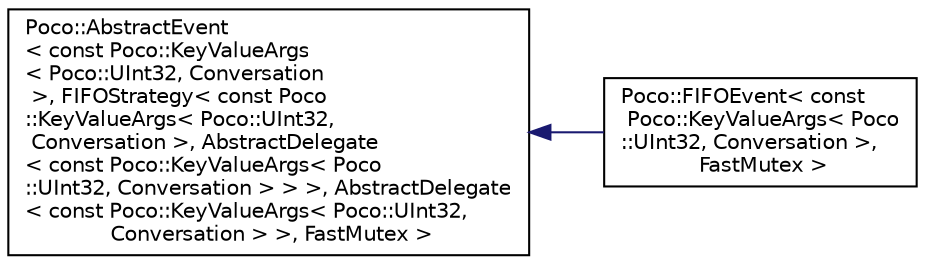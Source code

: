 digraph "Graphical Class Hierarchy"
{
 // LATEX_PDF_SIZE
  edge [fontname="Helvetica",fontsize="10",labelfontname="Helvetica",labelfontsize="10"];
  node [fontname="Helvetica",fontsize="10",shape=record];
  rankdir="LR";
  Node0 [label="Poco::AbstractEvent\l\< const Poco::KeyValueArgs\l\< Poco::UInt32, Conversation\l \>, FIFOStrategy\< const Poco\l::KeyValueArgs\< Poco::UInt32,\l Conversation \>, AbstractDelegate\l\< const Poco::KeyValueArgs\< Poco\l::UInt32, Conversation \> \> \>, AbstractDelegate\l\< const Poco::KeyValueArgs\< Poco::UInt32,\l Conversation \> \>, FastMutex \>",height=0.2,width=0.4,color="black", fillcolor="white", style="filled",URL="$classPoco_1_1AbstractEvent.html",tooltip=" "];
  Node0 -> Node1 [dir="back",color="midnightblue",fontsize="10",style="solid",fontname="Helvetica"];
  Node1 [label="Poco::FIFOEvent\< const\l Poco::KeyValueArgs\< Poco\l::UInt32, Conversation \>,\l FastMutex \>",height=0.2,width=0.4,color="black", fillcolor="white", style="filled",URL="$classPoco_1_1FIFOEvent.html",tooltip=" "];
}
